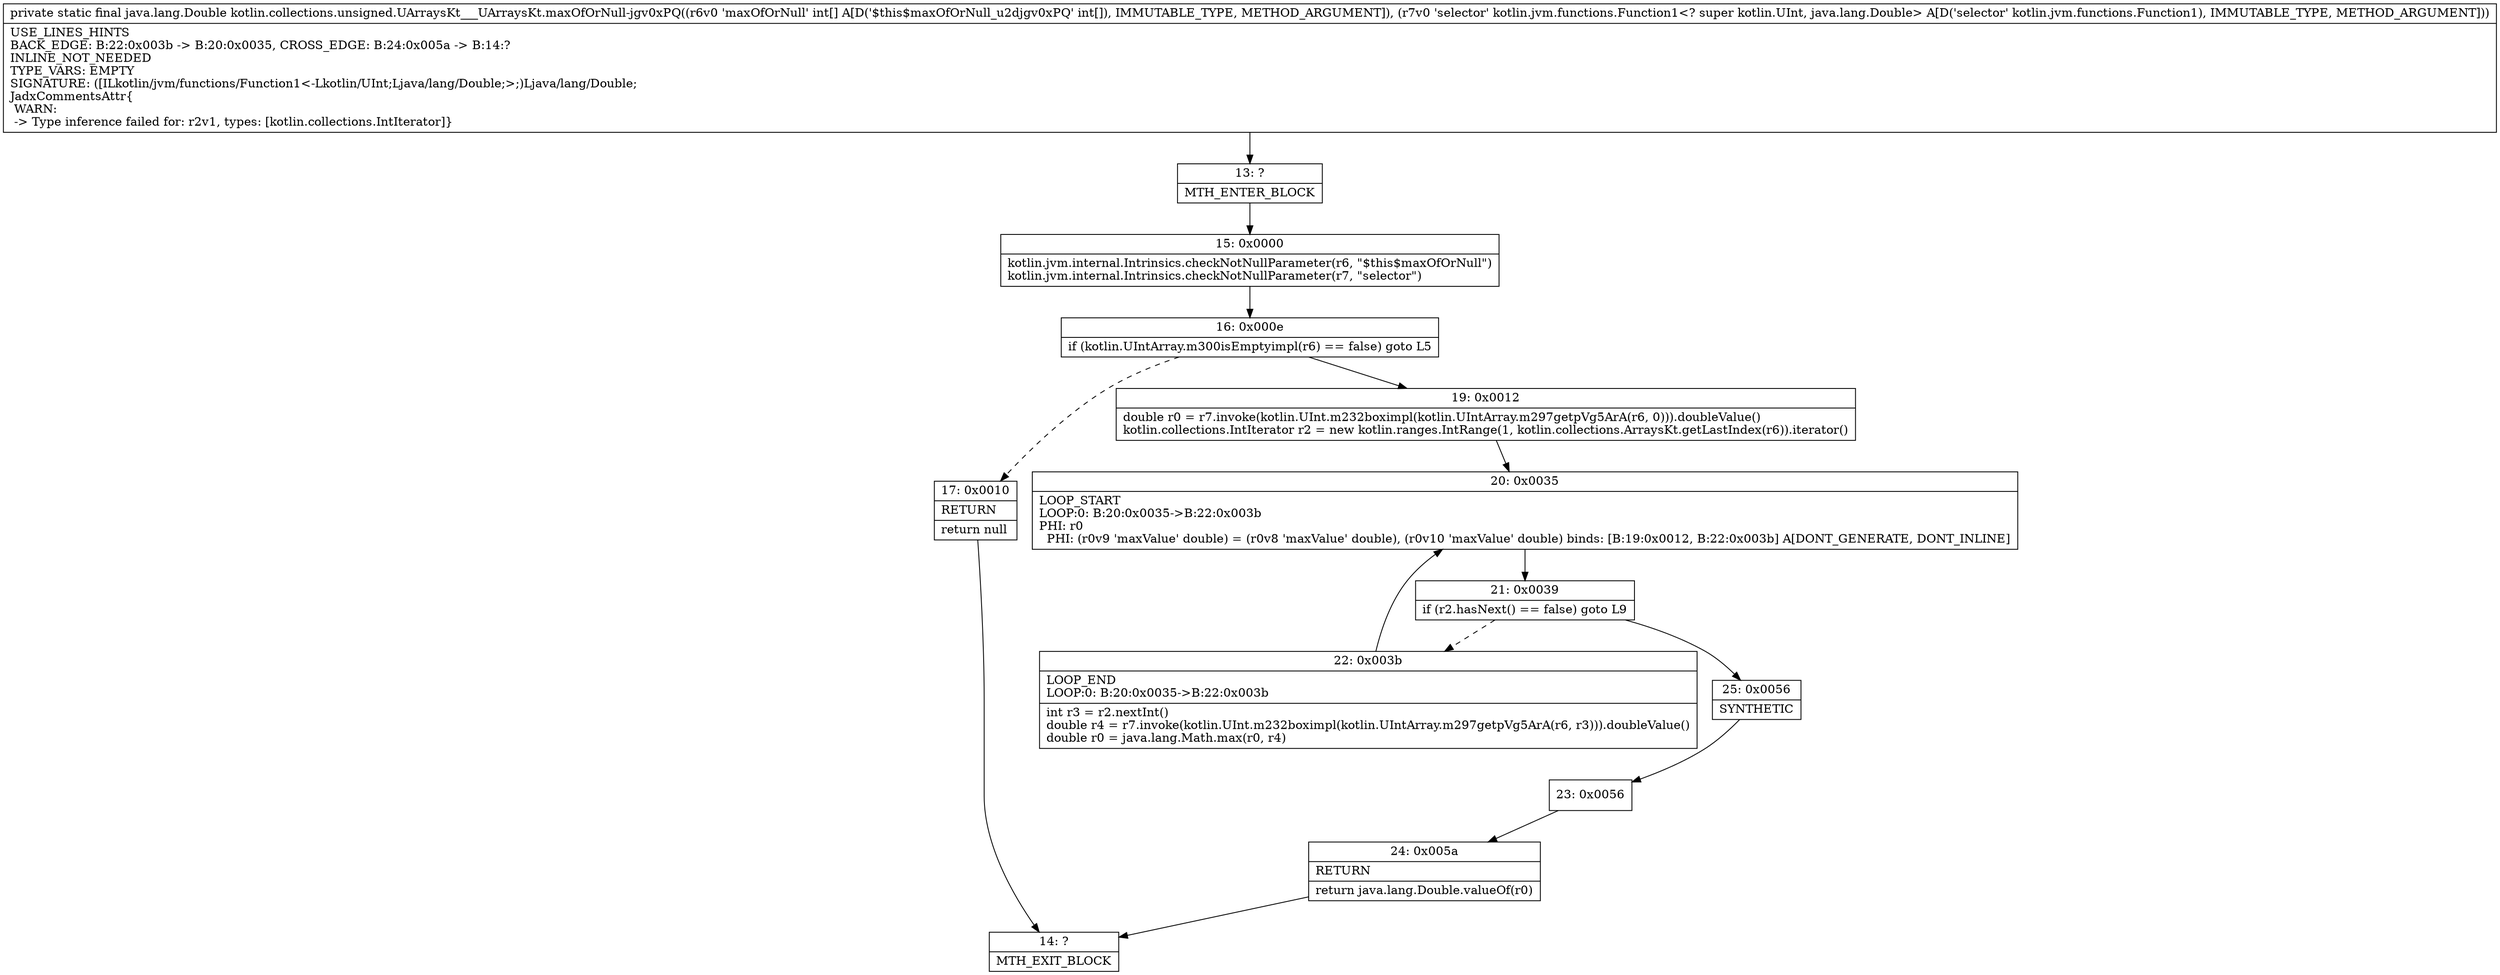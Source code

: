 digraph "CFG forkotlin.collections.unsigned.UArraysKt___UArraysKt.maxOfOrNull\-jgv0xPQ([ILkotlin\/jvm\/functions\/Function1;)Ljava\/lang\/Double;" {
Node_13 [shape=record,label="{13\:\ ?|MTH_ENTER_BLOCK\l}"];
Node_15 [shape=record,label="{15\:\ 0x0000|kotlin.jvm.internal.Intrinsics.checkNotNullParameter(r6, \"$this$maxOfOrNull\")\lkotlin.jvm.internal.Intrinsics.checkNotNullParameter(r7, \"selector\")\l}"];
Node_16 [shape=record,label="{16\:\ 0x000e|if (kotlin.UIntArray.m300isEmptyimpl(r6) == false) goto L5\l}"];
Node_17 [shape=record,label="{17\:\ 0x0010|RETURN\l|return null\l}"];
Node_14 [shape=record,label="{14\:\ ?|MTH_EXIT_BLOCK\l}"];
Node_19 [shape=record,label="{19\:\ 0x0012|double r0 = r7.invoke(kotlin.UInt.m232boximpl(kotlin.UIntArray.m297getpVg5ArA(r6, 0))).doubleValue()\lkotlin.collections.IntIterator r2 = new kotlin.ranges.IntRange(1, kotlin.collections.ArraysKt.getLastIndex(r6)).iterator()\l}"];
Node_20 [shape=record,label="{20\:\ 0x0035|LOOP_START\lLOOP:0: B:20:0x0035\-\>B:22:0x003b\lPHI: r0 \l  PHI: (r0v9 'maxValue' double) = (r0v8 'maxValue' double), (r0v10 'maxValue' double) binds: [B:19:0x0012, B:22:0x003b] A[DONT_GENERATE, DONT_INLINE]\l}"];
Node_21 [shape=record,label="{21\:\ 0x0039|if (r2.hasNext() == false) goto L9\l}"];
Node_22 [shape=record,label="{22\:\ 0x003b|LOOP_END\lLOOP:0: B:20:0x0035\-\>B:22:0x003b\l|int r3 = r2.nextInt()\ldouble r4 = r7.invoke(kotlin.UInt.m232boximpl(kotlin.UIntArray.m297getpVg5ArA(r6, r3))).doubleValue()\ldouble r0 = java.lang.Math.max(r0, r4)\l}"];
Node_25 [shape=record,label="{25\:\ 0x0056|SYNTHETIC\l}"];
Node_23 [shape=record,label="{23\:\ 0x0056}"];
Node_24 [shape=record,label="{24\:\ 0x005a|RETURN\l|return java.lang.Double.valueOf(r0)\l}"];
MethodNode[shape=record,label="{private static final java.lang.Double kotlin.collections.unsigned.UArraysKt___UArraysKt.maxOfOrNull\-jgv0xPQ((r6v0 'maxOfOrNull' int[] A[D('$this$maxOfOrNull_u2djgv0xPQ' int[]), IMMUTABLE_TYPE, METHOD_ARGUMENT]), (r7v0 'selector' kotlin.jvm.functions.Function1\<? super kotlin.UInt, java.lang.Double\> A[D('selector' kotlin.jvm.functions.Function1), IMMUTABLE_TYPE, METHOD_ARGUMENT]))  | USE_LINES_HINTS\lBACK_EDGE: B:22:0x003b \-\> B:20:0x0035, CROSS_EDGE: B:24:0x005a \-\> B:14:?\lINLINE_NOT_NEEDED\lTYPE_VARS: EMPTY\lSIGNATURE: ([ILkotlin\/jvm\/functions\/Function1\<\-Lkotlin\/UInt;Ljava\/lang\/Double;\>;)Ljava\/lang\/Double;\lJadxCommentsAttr\{\l WARN: \l \-\> Type inference failed for: r2v1, types: [kotlin.collections.IntIterator]\}\l}"];
MethodNode -> Node_13;Node_13 -> Node_15;
Node_15 -> Node_16;
Node_16 -> Node_17[style=dashed];
Node_16 -> Node_19;
Node_17 -> Node_14;
Node_19 -> Node_20;
Node_20 -> Node_21;
Node_21 -> Node_22[style=dashed];
Node_21 -> Node_25;
Node_22 -> Node_20;
Node_25 -> Node_23;
Node_23 -> Node_24;
Node_24 -> Node_14;
}

